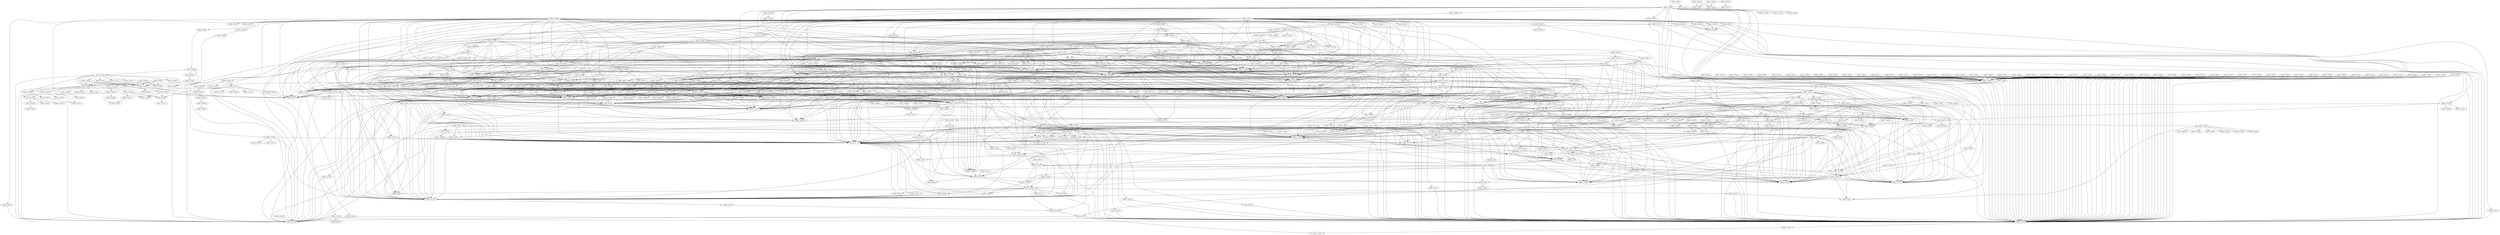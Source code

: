 DiGraph CallGraph{
ADDR_12de2f0->ADDR_12d7210
ADDR_12dbb10->ADDR_12dd380
ADDR_12e55e6->ADDR_12e773a
ADDR_12e55e6->ADDR_12e77d5
ADDR_12e55e6->ADDR_12e778c
ADDR_12d7030->ADDR_12e4d1a
ADDR_12d7030->ADDR_12de68b
ADDR_12d7030->ADDR_12d7120
ADDR_12d7030->ADDR_12e5d8f
ADDR_12d7030->ADDR_12db950
ADDR_12d7030->ADDR_12e5eba
ADDR_12efe2e->ADDR_12ef62d
ADDR_12efe2e->ADDR_12ef5a7
ADDR_12efe2e->ADDR_12e77b2
ADDR_12dbbc0->ADDR_12e4c09
ADDR_12dbbc0->ADDR_12d11a0
ADDR_12dbbc0->ADDR_12e4dd0
ADDR_12ef301->ADDR_12e7939
ADDR_12ef301->ADDR_12ef11a
ADDR_12ebb0e->ADDR_12e6ece
ADDR_12ebb0e->ADDR_12eb401
ADDR_12f01f8->ADDR_12e4c14
ADDR_12f01f8->ADDR_12eb869
ADDR_12f09d0->ADDR_12e4c14
ADDR_12f09d0->ADDR_12eb869
ADDR_12e0170->ADDR_12e2a00
ADDR_12e0170->ADDR_12e2f30
ADDR_12e0170->ADDR_12e4130
ADDR_12db820->ADDR_12e4c09
ADDR_12db820->ADDR_12d7fd0
ADDR_12db820->ADDR_12d7200
ADDR_12db820->ADDR_12d7380
ADDR_12db820->ADDR_12d7ef0
ADDR_12e4c23->ADDR_12e773a
ADDR_12e4c23->ADDR_12e4dd0
ADDR_12e4c23->ADDR_12e778c
ADDR_12e5af9->ADDR_12eb65e
ADDR_12e5af9->ADDR_12eb44a
ADDR_12e5af9->ADDR_12eb64f
ADDR_12e5af9->ADDR_12eb439
ADDR_12e5af9->ADDR_12e8810
ADDR_12e5af9->ADDR_12e6ce1
ADDR_12e5af9->ADDR_12e75b0
ADDR_12d4530->ADDR_12e5e40
ADDR_12d9aa0->ADDR_12d8950
ADDR_12de708->ADDR_12e4da8
ADDR_12d2e30->ADDR_12da8d0
ADDR_12d2e30->ADDR_12e4c14
ADDR_12d2e30->ADDR_12e4c09
ADDR_12d2e30->ADDR_12e5e40
ADDR_12d2e30->ADDR_12d94f0
ADDR_12d2e30->ADDR_12de68b
ADDR_12d2e30->ADDR_12d7120
ADDR_12db6f0->ADDR_12dbd50
ADDR_12db6f0->ADDR_12dc360
ADDR_12db6f0->ADDR_12db6f0
ADDR_12db6f0->ADDR_12dbc80
ADDR_12db6f0->ADDR_12dc1f0
ADDR_12d75a0->ADDR_12e4c09
ADDR_12d75a0->ADDR_12d8370
ADDR_12d75a0->ADDR_12d7500
ADDR_12d75a0->ADDR_12d85b0
ADDR_12d75a0->ADDR_12d81c0
ADDR_12ee205->ADDR_12e4c14
ADDR_12ee205->ADDR_12eb401
ADDR_12ee205->ADDR_12e6ece
ADDR_12ee205->ADDR_12eb3ee
ADDR_12ee205->ADDR_12ebbc0
ADDR_12ee205->ADDR_12eb869
ADDR_12ee205->ADDR_12e5eba
ADDR_12f0e2a->ADDR_12e4c14
ADDR_12f0e2a->ADDR_12eb869
ADDR_12e11c0->ADDR_12e0470
ADDR_12e11c0->ADDR_12e4680
ADDR_12e11c0->ADDR_12e0230
ADDR_12f00e0->ADDR_12e4c14
ADDR_12f00e0->ADDR_12eb869
ADDR_12d1000->ADDR_12e5eba
ADDR_12f100f->ADDR_12e55cf
ADDR_12e44c0->ADDR_12e40b0
ADDR_12e878e->ADDR_12e778c
ADDR_12e878e->ADDR_12e881f
ADDR_12eb0ef->ADDR_12eaf2d
ADDR_12d7d70->ADDR_12d9330
ADDR_12d7d70->ADDR_12de68b
ADDR_12de4fe->ADDR_12e4c09
ADDR_12de4fe->ADDR_12de45e
ADDR_12e949d->ADDR_12e524f
ADDR_12ec6ab->ADDR_12e4c14
ADDR_12ec6ab->ADDR_12ec3fb
ADDR_12ec6ab->ADDR_12e5e40
ADDR_12ec6ab->ADDR_12ec397
ADDR_12ec6ab->ADDR_12ec368
ADDR_12ec6ab->ADDR_12ec62f
ADDR_12eb382->ADDR_12e5d71
ADDR_12eb382->ADDR_12eb2c0
ADDR_12ed4ea->ADDR_12e949d
ADDR_12e4d76->ADDR_12e4cfc
ADDR_12f0090->ADDR_12e4c14
ADDR_12f0090->ADDR_12eb869
ADDR_12d7bb0->ADDR_12e5950
ADDR_12d7bb0->ADDR_12e52e3
ADDR_12d7bb0->ADDR_12d1000
ADDR_12d7bb0->ADDR_12d9900
ADDR_12dba30->ADDR_12d11a0
ADDR_12dba30->ADDR_12dbae0
ADDR_12dba30->ADDR_12d9250
ADDR_12dba30->ADDR_12e5eba
ADDR_12ef9fa->ADDR_12e778c
ADDR_12ef9fa->ADDR_12ed4ea
ADDR_12ef9fa->ADDR_12ed589
ADDR_12ef9fa->ADDR_12ed533
ADDR_12ef9fa->ADDR_12ecc2f
ADDR_12ef9fa->ADDR_12ed73e
ADDR_12ef9fa->ADDR_12ed416
ADDR_12d2740->ADDR_12e4c14
ADDR_12d2740->ADDR_12d6ea0
ADDR_12d6e90->ADDR_12d5570
ADDR_12efd55->ADDR_12e773a
ADDR_12efd55->ADDR_12e778c
ADDR_12efd55->ADDR_12e779f
ADDR_12efd55->ADDR_12ef62d
ADDR_12efd55->ADDR_12ef735
ADDR_12efd55->ADDR_12e7265
ADDR_12efd55->ADDR_12ef696
ADDR_12efd55->ADDR_12e7220
ADDR_12eb252->ADDR_12e51d5
ADDR_12dc8e0->ADDR_12dd4a0
ADDR_12dc8e0->ADDR_12dcae0
ADDR_12dc8e0->ADDR_12db660
ADDR_12e75bf->ADDR_12ecba2
ADDR_12e75bf->ADDR_12e4c14
ADDR_12e75bf->ADDR_12e5e40
ADDR_12d8f20->ADDR_12d1000
ADDR_12e632a->ADDR_12eb3b5
ADDR_12f06a5->ADDR_12e4c14
ADDR_12f06a5->ADDR_12eb869
ADDR_12d7c70->ADDR_12e5950
ADDR_12d7c70->ADDR_12d8950
ADDR_12d7fd0->ADDR_12e4c09
ADDR_12d7fd0->ADDR_12db190
ADDR_12d80e0->ADDR_12de68b
ADDR_12d80e0->ADDR_12d8af0
ADDR_12ebf8d->ADDR_12e773a
ADDR_12ebf8d->ADDR_12e778c
ADDR_12eb815->ADDR_12f0022
ADDR_12dda30->ADDR_12e4c14
ADDR_12dda30->ADDR_12d7380
ADDR_12dda30->ADDR_12d8160
ADDR_12dda30->ADDR_12d3860
ADDR_12dda30->ADDR_12d7200
ADDR_12dda30->ADDR_12d7210
ADDR_12dda30->ADDR_12d7fd0
ADDR_12dda30->ADDR_12d7ef0
ADDR_12d2c10->ADDR_12e4c14
ADDR_12ecb72->ADDR_12f0022
ADDR_12d81c0->ADDR_12e4c09
ADDR_12d81c0->ADDR_12e4d1a
ADDR_12d81c0->ADDR_12da110
ADDR_12d81c0->ADDR_12d8c80
ADDR_12d81c0->ADDR_12e5d8f
ADDR_12d81c0->ADDR_12d85b0
ADDR_12d81c0->ADDR_12d7560
ADDR_12d81c0->ADDR_12d8c60
ADDR_12d81c0->ADDR_12e5eba
ADDR_12e5af0->ADDR_12eb2a9
ADDR_12f0ad2->ADDR_12e4c14
ADDR_12f0ad2->ADDR_12eb869
ADDR_12e957c->ADDR_12e773a
ADDR_12e957c->ADDR_12e778c
ADDR_12e1bc0->ADDR_12e1320
ADDR_12e1bc0->ADDR_12e0280
ADDR_12e59eb->ADDR_12e4c09
ADDR_12e59eb->ADDR_12e59db
ADDR_12e6e55->ADDR_12e6d13
ADDR_12e6e55->ADDR_12e6da1
ADDR_12e6e55->ADDR_12e94e2
ADDR_12e6e55->ADDR_12e51d5
ADDR_12f0249->ADDR_12e4c14
ADDR_12f0249->ADDR_12eb869
ADDR_12f1164->ADDR_12de45e
ADDR_12eb720->ADDR_12eb690
ADDR_12eb720->ADDR_12eb6d0
ADDR_12f0968->ADDR_12e4c14
ADDR_12f0968->ADDR_12eb869
ADDR_12ef347->ADDR_12e4c14
ADDR_12ef347->ADDR_12efc00
ADDR_12ef347->ADDR_12e5e40
ADDR_12ef347->ADDR_12e524f
ADDR_12ef347->ADDR_12edee7
ADDR_12d2270->ADDR_12d1f30
ADDR_12d1380->ADDR_12e4c14
ADDR_12d1380->ADDR_12d9b60
ADDR_12e79c0->ADDR_12e773a
ADDR_12e79c0->ADDR_12e4c14
ADDR_12e79c0->ADDR_12e778c
ADDR_12e79c0->ADDR_12e7939
ADDR_12e79c0->ADDR_12ed901
ADDR_12e79c0->ADDR_12eda80
ADDR_12e79c0->ADDR_12e85f0
ADDR_12e79c0->ADDR_12e8847
ADDR_12e79c0->ADDR_12ed8eb
ADDR_12e79c0->ADDR_12e8876
ADDR_12e79c0->ADDR_12e51d5
ADDR_12e79c0->ADDR_12e949d
ADDR_12e79c0->ADDR_12eda31
ADDR_12f03b6->ADDR_12e4c14
ADDR_12f03b6->ADDR_12eb869
ADDR_12ed640->ADDR_12ef9f1
ADDR_12ed640->ADDR_12ef7cb
ADDR_12ed640->ADDR_12e51d5
ADDR_12ed6a1->ADDR_12eb382
ADDR_12dc1f0->ADDR_12e4d1a
ADDR_12dc1f0->ADDR_12e5e0f
ADDR_12dc1f0->ADDR_12e5eba
ADDR_12ef867->ADDR_12ed73e
ADDR_12ef867->ADDR_12ed416
ADDR_12d90f0->ADDR_12d1070
ADDR_12d90f0->ADDR_12d1000
ADDR_12d90f0->ADDR_12d97f0
ADDR_12e5acf->ADDR_12e5aa4
ADDR_12de562->ADDR_12e4c09
ADDR_12ee569->ADDR_12ee166
ADDR_12ee569->ADDR_12eb3b5
ADDR_12ee569->ADDR_12e7265
ADDR_12ee569->ADDR_12ee3ea
ADDR_12ee569->ADDR_12eb80e
ADDR_12ee569->ADDR_12e7220
ADDR_12d8c00->ADDR_12e4d1a
ADDR_12d8c00->ADDR_12e5eba
ADDR_12d8c00->ADDR_12e5d8f
ADDR_12de8a0->ADDR_12de800
ADDR_12d2830->ADDR_12e4c14
ADDR_12d2830->ADDR_12e5e40
ADDR_12e5945->ADDR_12e4c09
ADDR_12e4da8->ADDR_12e4d41
ADDR_12de6bb->ADDR_12e4da8
ADDR_12d85b0->ADDR_12e4c09
ADDR_12d85b0->ADDR_12d7fd0
ADDR_12d85b0->ADDR_12d7380
ADDR_12d5570->ADDR_12d7210
ADDR_12d5570->ADDR_12d9ea0
ADDR_12d5570->ADDR_12d3280
ADDR_12d5570->ADDR_12d7030
ADDR_12d5570->ADDR_12d9b60
ADDR_12d5570->ADDR_12d7620
ADDR_12d5570->ADDR_12d7580
ADDR_12d5570->ADDR_12d7120
ADDR_12d5570->ADDR_12d2270
ADDR_12d5570->ADDR_12d6ea0
ADDR_12d5570->ADDR_12e5d8f
ADDR_12d5570->ADDR_12d27b0
ADDR_12d5570->ADDR_12d8af0
ADDR_12d5570->ADDR_12d89d0
ADDR_12d5570->ADDR_12dbae0
ADDR_12d5570->ADDR_12e4c09
ADDR_12d5570->ADDR_12d8160
ADDR_12d5570->ADDR_12d7e00
ADDR_12d5570->ADDR_12de746
ADDR_12d5570->ADDR_12e5f10
ADDR_12d5570->ADDR_12d11a0
ADDR_12d5570->ADDR_12d7ad0
ADDR_12d5570->ADDR_12d1b60
ADDR_12d5570->ADDR_12d1c10
ADDR_12d5570->ADDR_12d54f0
ADDR_12d5570->ADDR_12d1380
ADDR_12d5570->ADDR_12d2b70
ADDR_12d5570->ADDR_12d75a0
ADDR_12d5570->ADDR_12d3740
ADDR_12d5570->ADDR_12d7200
ADDR_12d5570->ADDR_12e5945
ADDR_12d5570->ADDR_12d76c0
ADDR_12d5570->ADDR_12d15e0
ADDR_12d5570->ADDR_12e5809
ADDR_12d5570->ADDR_12d7b90
ADDR_12d5570->ADDR_12d1530
ADDR_12d5570->ADDR_12e4c14
ADDR_12d5570->ADDR_12d7380
ADDR_12d5570->ADDR_12d34b0
ADDR_12d5570->ADDR_12d7fd0
ADDR_12d5570->ADDR_12e5e40
ADDR_12d5570->ADDR_12d9e40
ADDR_12d5570->ADDR_12d1280
ADDR_12d5570->ADDR_12d1450
ADDR_12d5570->ADDR_12d3860
ADDR_12d5570->ADDR_12de68b
ADDR_12d5570->ADDR_12d2000
ADDR_12d5570->ADDR_12d7440
ADDR_12d5570->ADDR_12d85b0
ADDR_12d5570->ADDR_12d7560
ADDR_12d5570->ADDR_12d38d0
ADDR_12d5570->ADDR_12d9250
ADDR_12e0640->ADDR_12e0470
ADDR_12e0640->ADDR_12e4680
ADDR_12e0640->ADDR_12e0230
ADDR_12d7440->ADDR_12d80e0
ADDR_12d7440->ADDR_12d9250
ADDR_12eba48->ADDR_12eb401
ADDR_12f0b3e->ADDR_12e4c14
ADDR_12f0b3e->ADDR_12eb869
ADDR_12ebff0->ADDR_12e773a
ADDR_12ebff0->ADDR_12e778c
ADDR_12ea1b7->ADDR_12e77d5
ADDR_12de5aa->ADDR_12de584
ADDR_12de5aa->ADDR_12de51f
ADDR_12e6ece->ADDR_12e5d71
ADDR_12e6ece->ADDR_12e6e55
ADDR_12d7620->ADDR_12d7fd0
ADDR_12d7620->ADDR_12d7200
ADDR_12d7620->ADDR_12d7380
ADDR_12d7620->ADDR_12d8160
ADDR_12d3a30->ADDR_12e4c14
ADDR_12d3a30->ADDR_12d2550
ADDR_12d3a30->ADDR_12e4c09
ADDR_12d3a30->ADDR_12d7e00
ADDR_12d3a30->ADDR_12d2cb0
ADDR_12d3a30->ADDR_12e5f10
ADDR_12d3a30->ADDR_12d8840
ADDR_12d3a30->ADDR_12d2830
ADDR_12d3a30->ADDR_12d7120
ADDR_12d3a30->ADDR_12d2d70
ADDR_12d3a30->ADDR_12d27b0
ADDR_12d3a30->ADDR_12e51d5
ADDR_12d3a30->ADDR_12d2740
ADDR_12d3a30->ADDR_12d7b90
ADDR_12d7210->ADDR_12e4c09
ADDR_12d7210->ADDR_12db980
ADDR_12d7210->ADDR_12d9fc0
ADDR_12d7210->ADDR_12d80a0
ADDR_12d7210->ADDR_12d8050
ADDR_12d7210->ADDR_12d7fd0
ADDR_12eebf0->ADDR_12ef57c
ADDR_12e5763->ADDR_12e5744
ADDR_12e5763->ADDR_12e5d3d
ADDR_12e5763->ADDR_12e6ece
ADDR_12e5763->ADDR_12e7220
ADDR_12dac70->ADDR_12db820
ADDR_12da1a0->ADDR_12e520f
ADDR_12da1a0->ADDR_12d1000
ADDR_12da1a0->ADDR_12e51d5
ADDR_12da1a0->ADDR_12e58d7
ADDR_12eeb02->ADDR_12ee770
ADDR_12eeb02->ADDR_12e6ece
ADDR_12eeb02->ADDR_12edff0
ADDR_12f06da->ADDR_12e4c14
ADDR_12f06da->ADDR_12eb869
ADDR_12f08b2->ADDR_12e4c14
ADDR_12f08b2->ADDR_12eb869
ADDR_12ebabb->ADDR_12e6ece
ADDR_12d7d00->ADDR_12e4c09
ADDR_12d7d00->ADDR_12e4dd0
ADDR_12f07c4->ADDR_12e4c14
ADDR_12f07c4->ADDR_12eb869
ADDR_12db210->ADDR_12d8910
ADDR_12db210->ADDR_12dbb10
ADDR_12db210->ADDR_12db570
ADDR_12db210->ADDR_12d7620
ADDR_12db210->ADDR_12dc190
ADDR_12db210->ADDR_12d7580
ADDR_12db210->ADDR_12db480
ADDR_12db210->ADDR_12d7560
ADDR_12db210->ADDR_12d82e0
ADDR_12db210->ADDR_12e5eba
ADDR_12ef01c->ADDR_12e51d5
ADDR_12dc360->ADDR_12e4c14
ADDR_12dc360->ADDR_12d7380
ADDR_12dc360->ADDR_12e4c09
ADDR_12dc360->ADDR_12d8160
ADDR_12dc360->ADDR_12d3860
ADDR_12dc360->ADDR_12de150
ADDR_12dc360->ADDR_12d7200
ADDR_12dc360->ADDR_12d7210
ADDR_12dc360->ADDR_12d7fd0
ADDR_12dc360->ADDR_12d7ef0
ADDR_12d45c0->ADDR_12da8d0
ADDR_12d45c0->ADDR_12e4c14
ADDR_12d45c0->ADDR_12e4c09
ADDR_12d45c0->ADDR_12e5e40
ADDR_12d45c0->ADDR_12e5f10
ADDR_12d45c0->ADDR_12d7bb0
ADDR_12d45c0->ADDR_12d7120
ADDR_12d45c0->ADDR_12d6ea0
ADDR_12d45c0->ADDR_12d7b90
ADDR_12e77d5->ADDR_12e778c
ADDR_12e77d5->ADDR_12ed4ea
ADDR_12e77d5->ADDR_12ed589
ADDR_12e77d5->ADDR_12ed533
ADDR_12e77d5->ADDR_12ecc2f
ADDR_12e77d5->ADDR_12ed73e
ADDR_12e77d5->ADDR_12ed416
ADDR_12ecc2f->ADDR_12e773a
ADDR_12ecc2f->ADDR_12e778c
ADDR_12ecc2f->ADDR_12e779f
ADDR_12ecc2f->ADDR_12ef735
ADDR_12ecc2f->ADDR_12ecbaa
ADDR_12ecc2f->ADDR_12e7265
ADDR_12ecc2f->ADDR_12ef696
ADDR_12ecc2f->ADDR_12e7220
ADDR_12d15e0->ADDR_12e5e40
ADDR_12d15e0->ADDR_12e4c14
ADDR_12d15e0->ADDR_12d9ca0
ADDR_12ec58b->ADDR_12eb382
ADDR_12ec58b->ADDR_12e6ece
ADDR_12ec58b->ADDR_12e5d71
ADDR_12ec58b->ADDR_12eb2a9
ADDR_12ec58b->ADDR_12e7265
ADDR_12ec58b->ADDR_12e51d5
ADDR_12ec58b->ADDR_12e7220
ADDR_12e07d0->ADDR_12e4880
ADDR_12e07d0->ADDR_12e0470
ADDR_12e07d0->ADDR_12e4680
ADDR_12e07d0->ADDR_12e0230
ADDR_12d1020->ADDR_12d1000
ADDR_12f034a->ADDR_12e4c14
ADDR_12f034a->ADDR_12eb869
ADDR_12f0528->ADDR_12e4c14
ADDR_12f0528->ADDR_12eb869
ADDR_12d3740->ADDR_12d7150
ADDR_12d3740->ADDR_12e4c14
ADDR_12d3740->ADDR_12dbae0
ADDR_12d3740->ADDR_12e4c09
ADDR_12d3740->ADDR_12d2320
ADDR_12d3740->ADDR_12d7200
ADDR_12d10d0->ADDR_12de3c1
ADDR_12d8aa0->ADDR_12d94f0
ADDR_12d8aa0->ADDR_12de68b
ADDR_12d9900->ADDR_12d7c70
ADDR_12d9900->ADDR_12d9b30
ADDR_12d8840->ADDR_12d1020
ADDR_12d8840->ADDR_12da1a0
ADDR_12efce1->ADDR_12e773a
ADDR_12efce1->ADDR_12e778c
ADDR_12efce1->ADDR_12efc74
ADDR_12efce1->ADDR_12ed6d3
ADDR_12efce1->ADDR_12e7265
ADDR_12efce1->ADDR_12ed660
ADDR_12efce1->ADDR_12e7220
ADDR_12db040->ADDR_12e4c09
ADDR_12db040->ADDR_12e4d1a
ADDR_12db040->ADDR_12d11a0
ADDR_12db040->ADDR_12d8960
ADDR_12db040->ADDR_12e5d8f
ADDR_12db040->ADDR_12e5eba
ADDR_12dea20->ADDR_12de990
ADDR_12dbd50->ADDR_12d5440
ADDR_12dbd50->ADDR_12dbd50
ADDR_12dbd50->ADDR_12dcae0
ADDR_12dbd50->ADDR_12dcb70
ADDR_12dbd50->ADDR_12ddbf0
ADDR_12dbd50->ADDR_12dc1f0
ADDR_12dbd50->ADDR_12dda30
ADDR_12dbd50->ADDR_12d3860
ADDR_12dbd50->ADDR_12dde30
ADDR_12dbd50->ADDR_12db660
ADDR_12dbd50->ADDR_12dd180
ADDR_12dbd50->ADDR_12dce60
ADDR_12dbd50->ADDR_12d7ef0
ADDR_12eb8d2->ADDR_12e6ece
ADDR_12f04f8->ADDR_12e4c14
ADDR_12f04f8->ADDR_12eb869
ADDR_12eb869->ADDR_12eeb02
ADDR_12d8160->ADDR_12e4c09
ADDR_12f115a->ADDR_12e51d5
ADDR_12edb15->ADDR_12e773a
ADDR_12edb15->ADDR_12e7939
ADDR_12edb15->ADDR_12e778c
ADDR_12edb15->ADDR_12e5e40
ADDR_12dbae0->ADDR_12e4c09
ADDR_12ee669->ADDR_12eb401
ADDR_12ee669->ADDR_12eb8d2
ADDR_12ee669->ADDR_12ee5fb
ADDR_12ee669->ADDR_12e6ece
ADDR_12ee669->ADDR_12e6ce1
ADDR_12ee669->ADDR_12eba48
ADDR_12dcb70->ADDR_12de260
ADDR_12dcb70->ADDR_12de1e0
ADDR_12dcb70->ADDR_12d7380
ADDR_12dcb70->ADDR_12e4c09
ADDR_12dcb70->ADDR_12d3860
ADDR_12dcb70->ADDR_12d7200
ADDR_12dcb70->ADDR_12d7210
ADDR_12dcb70->ADDR_12d7fd0
ADDR_12dcb70->ADDR_12d7ef0
ADDR_12ed764->ADDR_12e77d5
ADDR_12ed764->ADDR_12e4c14
ADDR_12ed764->ADDR_12ef9fa
ADDR_12ed764->ADDR_12edc6a
ADDR_12ed764->ADDR_12ed73e
ADDR_12d28e0->ADDR_12d7e90
ADDR_12d28e0->ADDR_12e4c09
ADDR_12d28e0->ADDR_12d9e40
ADDR_12d28e0->ADDR_12d7bb0
ADDR_12d28e0->ADDR_12d7120
ADDR_12d28e0->ADDR_12d6ea0
ADDR_12d28e0->ADDR_12d7b90
ADDR_12d8af0->ADDR_12e4c09
ADDR_12d8af0->ADDR_12d8c00
ADDR_12d8af0->ADDR_12dbbc0
ADDR_12d8af0->ADDR_12d80a0
ADDR_12d8af0->ADDR_12de68b
ADDR_12d8af0->ADDR_12e5eba
ADDR_12d9b30->ADDR_12d8950
ADDR_12d9080->ADDR_12d1000
ADDR_12ee111->ADDR_12eb3b5
ADDR_12ee111->ADDR_12eb80e
ADDR_12ee111->ADDR_12e7265
ADDR_12ee111->ADDR_12e7220
ADDR_12f02a5->ADDR_12e4c14
ADDR_12f02a5->ADDR_12eb869
ADDR_12ef42e->ADDR_12e7939
ADDR_12ef42e->ADDR_12ef347
ADDR_12f0625->ADDR_12e4c14
ADDR_12f0625->ADDR_12eb869
ADDR_12e1e30->ADDR_12e524f
ADDR_12f0938->ADDR_12e4c14
ADDR_12f0938->ADDR_12eb869
ADDR_12e58d7->ADDR_12eae80
ADDR_12e58d7->ADDR_12e957c
ADDR_12e58d7->ADDR_12e778c
ADDR_12e58d7->ADDR_12e5e40
ADDR_12e4c14->ADDR_12e74aa
ADDR_12e4190->ADDR_12e3fb0
ADDR_12ed901->ADDR_12e7939
ADDR_12ed901->ADDR_12e778c
ADDR_12ed901->ADDR_12eda31
ADDR_12e5a2c->ADDR_12e773a
ADDR_12e5a2c->ADDR_12e778c
ADDR_12f0a81->ADDR_12e4c14
ADDR_12f0a81->ADDR_12eb869
ADDR_12d7e90->ADDR_12d94a0
ADDR_12d7e90->ADDR_12de68b
ADDR_12ddb50->ADDR_12db660
ADDR_12ddb50->ADDR_12de070
ADDR_12d9e40->ADDR_12da2f0
ADDR_12e5be7->ADDR_12eb382
ADDR_12e5be7->ADDR_12eb2a9
ADDR_12e5be7->ADDR_12e7265
ADDR_12e5be7->ADDR_12e6ce1
ADDR_12e5be7->ADDR_12e5acf
ADDR_12e5be7->ADDR_12e7220
ADDR_12de800->ADDR_12e1350
ADDR_12de800->ADDR_12e1e00
ADDR_12de800->ADDR_12e0280
ADDR_12e56b0->ADDR_12e773a
ADDR_12e56b0->ADDR_12e55e6
ADDR_12e56b0->ADDR_12e778c
ADDR_12f0652->ADDR_12e4c14
ADDR_12f0652->ADDR_12eb869
ADDR_12ebea5->ADDR_12e773a
ADDR_12ebea5->ADDR_12e778c
ADDR_12e5d71->ADDR_12e63a0
ADDR_12e5d71->ADDR_12e654f
ADDR_12e5d71->ADDR_12e5d3d
ADDR_12de960->ADDR_12de8e0
ADDR_12d5440->ADDR_12d3860
ADDR_12d5440->ADDR_12d7fd0
ADDR_12d5440->ADDR_12d7200
ADDR_12d5440->ADDR_12d7380
ADDR_12d5440->ADDR_12d8160
ADDR_12e41f0->ADDR_12e4190
ADDR_12e41f0->ADDR_12e30b0
ADDR_12e41f0->ADDR_12e2fd0
ADDR_12ecb59->ADDR_12ef585
ADDR_12ef11a->ADDR_12e4c14
ADDR_12ef11a->ADDR_12efc00
ADDR_12ef11a->ADDR_12e524f
ADDR_12ef11a->ADDR_12edee7
ADDR_12f05a1->ADDR_12e4c14
ADDR_12f05a1->ADDR_12eb869
ADDR_12e0230->ADDR_12e5f10
ADDR_12e0230->ADDR_12e4570
ADDR_12e4d41->ADDR_12e4cbc
ADDR_12e4d41->ADDR_12e4cfc
ADDR_12ef75c->ADDR_12efc3e
ADDR_12ed533->ADDR_12e773a
ADDR_12ed533->ADDR_12e778c
ADDR_12e0b00->ADDR_12e4880
ADDR_12e0b00->ADDR_12e0470
ADDR_12e0b00->ADDR_12e4680
ADDR_12e0b00->ADDR_12e0230
ADDR_12e88dd->ADDR_12e773a
ADDR_12e88dd->ADDR_12e4c14
ADDR_12e88dd->ADDR_12e778c
ADDR_12e88dd->ADDR_12e7939
ADDR_12e88dd->ADDR_12ed901
ADDR_12e88dd->ADDR_12eda80
ADDR_12e88dd->ADDR_12e85f0
ADDR_12e88dd->ADDR_12e8847
ADDR_12e88dd->ADDR_12ed8eb
ADDR_12e88dd->ADDR_12e8876
ADDR_12e88dd->ADDR_12e51d5
ADDR_12e88dd->ADDR_12e949d
ADDR_12e88dd->ADDR_12eda31
ADDR_12d2610->ADDR_12e4c14
ADDR_12d2610->ADDR_12d7b90
ADDR_12d2610->ADDR_12d6ea0
ADDR_12d7380->ADDR_12d8160
ADDR_12d7380->ADDR_12d7200
ADDR_12d7380->ADDR_12d7ef0
ADDR_12d1e80->ADDR_12e4c09
ADDR_12d1e80->ADDR_12e4d76
ADDR_12de60e->ADDR_12de584
ADDR_12de60e->ADDR_12de51f
ADDR_12ec397->ADDR_12e5e40
ADDR_12eb3ee->ADDR_12eb3b5
ADDR_12eb3ee->ADDR_12e6ece
ADDR_12edf42->ADDR_12eb180
ADDR_12d2000->ADDR_12da8d0
ADDR_12d2000->ADDR_12e4c09
ADDR_12d2000->ADDR_12e5e40
ADDR_12d2000->ADDR_12e5f10
ADDR_12d2000->ADDR_12d94f0
ADDR_12d2000->ADDR_12de68b
ADDR_12d2000->ADDR_12d7120
ADDR_12d8700->ADDR_12d9590
ADDR_12d8700->ADDR_12d8ca0
ADDR_12e4a69->ADDR_12e654f
ADDR_12e4a69->ADDR_12e5acf
ADDR_12e4a69->ADDR_12e63a0
ADDR_12edff0->ADDR_12eb401
ADDR_12edff0->ADDR_12e6ece
ADDR_12edff0->ADDR_12edfa1
ADDR_12edff0->ADDR_12e7265
ADDR_12edff0->ADDR_12eebf0
ADDR_12edff0->ADDR_12e7220
ADDR_12d9330->ADDR_12e4d1a
ADDR_12d9330->ADDR_12e4c09
ADDR_12d9330->ADDR_12e5f10
ADDR_12d9330->ADDR_12d99d0
ADDR_12d9330->ADDR_12e5d8f
ADDR_12d9330->ADDR_12e5eba
ADDR_12f04b0->ADDR_12e4c14
ADDR_12f04b0->ADDR_12eb869
ADDR_12e952e->ADDR_12eae80
ADDR_12dde30->ADDR_12d7380
ADDR_12dde30->ADDR_12e4c09
ADDR_12dde30->ADDR_12d3860
ADDR_12dde30->ADDR_12d7200
ADDR_12dde30->ADDR_12d7fd0
ADDR_12dde30->ADDR_12d7ef0
ADDR_12f0dd8->ADDR_12e4c14
ADDR_12f0dd8->ADDR_12eb869
ADDR_12f0278->ADDR_12e4c14
ADDR_12f0278->ADDR_12eb869
ADDR_12ebae7->ADDR_12e6ece
ADDR_12e51d5->ADDR_12e778c
ADDR_12e51d5->ADDR_12e774a
ADDR_12f0478->ADDR_12e4c14
ADDR_12f0478->ADDR_12eb869
ADDR_12d7a80->ADDR_12d8700
ADDR_12d7a80->ADDR_12db120
ADDR_12d7a80->ADDR_12d8f20
ADDR_12ec894->ADDR_12ec6ab
ADDR_12ec894->ADDR_12eb382
ADDR_12ec894->ADDR_12e778c
ADDR_12ec894->ADDR_12e6ece
ADDR_12ec894->ADDR_12ec62f
ADDR_12ec894->ADDR_12eb2a9
ADDR_12ec894->ADDR_12e7265
ADDR_12ec894->ADDR_12ec58b
ADDR_12ec894->ADDR_12e51d5
ADDR_12ec894->ADDR_12e949d
ADDR_12ec894->ADDR_12e7220
ADDR_12f02e5->ADDR_12e4c14
ADDR_12f02e5->ADDR_12eb869
ADDR_12ef470->ADDR_12f0022
ADDR_12f0bc8->ADDR_12e4c14
ADDR_12f0bc8->ADDR_12eb869
ADDR_12d1530->ADDR_12e4c14
ADDR_12d1530->ADDR_12d9b60
ADDR_12d9ad0->ADDR_12d1000
ADDR_12efc00->ADDR_12ef7a0
ADDR_12de070->ADDR_12d11a0
ADDR_12de070->ADDR_12d7ef0
ADDR_12de070->ADDR_12d7210
ADDR_12d11b0->ADDR_12d1000
ADDR_12d11b0->ADDR_12e515d
ADDR_12efeca->ADDR_12e773a
ADDR_12efeca->ADDR_12e778c
ADDR_12efeca->ADDR_12e779f
ADDR_12efeca->ADDR_12ef735
ADDR_12efeca->ADDR_12efe2e
ADDR_12efeca->ADDR_12e7265
ADDR_12efeca->ADDR_12ef696
ADDR_12efeca->ADDR_12e7220
ADDR_12e0f10->ADDR_12e0470
ADDR_12e0f10->ADDR_12e4680
ADDR_12e0f10->ADDR_12e0230
ADDR_12ebcc4->ADDR_12e6ce1
ADDR_12ebcc4->ADDR_12e4c14
ADDR_12e778c->ADDR_12e6e55
ADDR_12ee0cc->ADDR_12e6ece
ADDR_12ef62d->ADDR_12e773a
ADDR_12ef62d->ADDR_12e778c
ADDR_12ef62d->ADDR_12e779f
ADDR_12f0b68->ADDR_12e4c14
ADDR_12f0b68->ADDR_12eb869
ADDR_12e5950->ADDR_12e5f10
ADDR_12e5950->ADDR_12e773a
ADDR_12e5950->ADDR_12e778c
ADDR_12e5950->ADDR_12e5e40
ADDR_12e76e8->ADDR_12e75bf
ADDR_12d2a10->ADDR_12e52e3
ADDR_12d2a10->ADDR_12d1000
ADDR_12d2a10->ADDR_12e4c09
ADDR_12d2a10->ADDR_12e5f10
ADDR_12d2a10->ADDR_12e5d8f
ADDR_12d2a10->ADDR_12d7c70
ADDR_12e1e00->ADDR_12e1bc0
ADDR_12f01d5->ADDR_12e4c14
ADDR_12f01d5->ADDR_12eb869
ADDR_12f0e05->ADDR_12e4c14
ADDR_12f0e05->ADDR_12eb869
ADDR_12f072d->ADDR_12e4c14
ADDR_12f072d->ADDR_12eb869
ADDR_12eca50->ADDR_12eca50
ADDR_12eca50->ADDR_12e4c14
ADDR_12eca50->ADDR_12ef585
ADDR_12eca50->ADDR_12ef5a4
ADDR_12dabd0->ADDR_12db660
ADDR_12dabd0->ADDR_12db6f0
ADDR_12e5a88->ADDR_12e5a2c
ADDR_12f1050->ADDR_12e4c09
ADDR_12e40b0->ADDR_12e4050
ADDR_12d9ff0->ADDR_12daeb0
ADDR_12eb4ac->ADDR_12e773a
ADDR_12eb4ac->ADDR_12eb382
ADDR_12eb4ac->ADDR_12e778c
ADDR_12eb4ac->ADDR_12e5d3d
ADDR_12eb4ac->ADDR_12eb468
ADDR_12eb4ac->ADDR_12e7265
ADDR_12eb4ac->ADDR_12e6e55
ADDR_12eb4ac->ADDR_12e6ce1
ADDR_12eb4ac->ADDR_12eb2a9
ADDR_12eb4ac->ADDR_12e7220
ADDR_12e3910->ADDR_12e3390
ADDR_12ef7cb->ADDR_12eb382
ADDR_12ef7cb->ADDR_12efce1
ADDR_12ef7cb->ADDR_12eb2a9
ADDR_12ef7cb->ADDR_12e7265
ADDR_12ef7cb->ADDR_12e51d5
ADDR_12ef7cb->ADDR_12e7220
ADDR_12eca2e->ADDR_12ec894
ADDR_12e5727->ADDR_12e56b0
ADDR_12ddbf0->ADDR_12d7380
ADDR_12ddbf0->ADDR_12e4c09
ADDR_12ddbf0->ADDR_12d3860
ADDR_12ddbf0->ADDR_12d7200
ADDR_12ddbf0->ADDR_12d7fd0
ADDR_12ddbf0->ADDR_12d7ef0
ADDR_12e6da1->ADDR_12eb382
ADDR_12e6da1->ADDR_12ec02f
ADDR_12e6da1->ADDR_12eb2a9
ADDR_12e6da1->ADDR_12e7265
ADDR_12e6da1->ADDR_12e7220
ADDR_12eda31->ADDR_12e7939
ADDR_12dad00->ADDR_12d7380
ADDR_12dad00->ADDR_12e4c09
ADDR_12dad00->ADDR_12d7200
ADDR_12dad00->ADDR_12d7210
ADDR_12dad00->ADDR_12d7fd0
ADDR_12dad00->ADDR_12d7ef0
ADDR_12edf07->ADDR_12e5d71
ADDR_12edeb4->ADDR_12eb49f
ADDR_12edeb4->ADDR_12e75bf
ADDR_12edeb4->ADDR_12e5d3d
ADDR_12edeb4->ADDR_12eb4ac
ADDR_12d2320->ADDR_12dbae0
ADDR_12d2320->ADDR_12d9330
ADDR_12d2320->ADDR_12d7d70
ADDR_12d2320->ADDR_12de68b
ADDR_12d2320->ADDR_12e5e40
ADDR_12e4c09->ADDR_12e51d5
ADDR_12e0470->ADDR_12e5f10
ADDR_12e0470->ADDR_12e0360
ADDR_12e0470->ADDR_12e5e40
ADDR_12e4cfc->ADDR_12e51d5
ADDR_12f0685->ADDR_12e4c14
ADDR_12f0685->ADDR_12eb869
ADDR_12d2d70->ADDR_12e4c14
ADDR_12f0f00->ADDR_12e4d1a
ADDR_12f0f00->ADDR_12e5d8f
ADDR_12f0f00->ADDR_12e5eba
ADDR_12f0f00->ADDR_12e55cf
ADDR_12e54ac->ADDR_12e957c
ADDR_12e54ac->ADDR_12e952e
ADDR_12e7017->ADDR_12e6ee8
ADDR_12d7120->ADDR_12e4c09
ADDR_12e5d8f->ADDR_12e4da8
ADDR_12e5d8f->ADDR_12e524f
ADDR_12e5d8f->ADDR_12e55cf
ADDR_12e5d8f->ADDR_12e881f
ADDR_12e5d8f->ADDR_12e4c92
ADDR_12e5d8f->ADDR_12e5eba
ADDR_12e4680->ADDR_12e44c0
ADDR_12e4680->ADDR_12e3910
ADDR_12e4680->ADDR_12e3b60
ADDR_12e4680->ADDR_12e3f40
ADDR_12e4680->ADDR_12e41f0
ADDR_12e4680->ADDR_12e43f0
ADDR_12e4680->ADDR_12e4050
ADDR_12e4680->ADDR_12e2f50
ADDR_12e59c5->ADDR_12eb0ef
ADDR_12ef8cf->ADDR_12ed73e
ADDR_12ef8cf->ADDR_12efd55
ADDR_12ef8cf->ADDR_12ef917
ADDR_12ef8cf->ADDR_12ef867
ADDR_12da230->ADDR_12e4da8
ADDR_12ef5a7->ADDR_12e778c
ADDR_12ef5a7->ADDR_12e779f
ADDR_12d8050->ADDR_12de68b
ADDR_12d8050->ADDR_12d8c00
ADDR_12d1e70->ADDR_12e4d76
ADDR_12edf10->ADDR_12e4d76
ADDR_12eb401->ADDR_12eb3b5
ADDR_12eb401->ADDR_12e7220
ADDR_12e74aa->ADDR_12ecba2
ADDR_12e95af->ADDR_12e773a
ADDR_12e95af->ADDR_12ea1b7
ADDR_12e95af->ADDR_12e4c14
ADDR_12e95af->ADDR_12e778c
ADDR_12e95af->ADDR_12ea1ea
ADDR_12e95af->ADDR_12e7939
ADDR_12e95af->ADDR_12eda80
ADDR_12e95af->ADDR_12e85f0
ADDR_12e95af->ADDR_12ed8eb
ADDR_12e95af->ADDR_12edc6a
ADDR_12e95af->ADDR_12ed73e
ADDR_12e95af->ADDR_12e51d5
ADDR_12e95af->ADDR_12e949d
ADDR_12e95af->ADDR_12eda31
ADDR_12ec62f->ADDR_12e7939
ADDR_12dce60->ADDR_12de2f0
ADDR_12dce60->ADDR_12d7380
ADDR_12dce60->ADDR_12e4c09
ADDR_12dce60->ADDR_12d3860
ADDR_12dce60->ADDR_12de150
ADDR_12dce60->ADDR_12d7200
ADDR_12dce60->ADDR_12d7210
ADDR_12dce60->ADDR_12d7fd0
ADDR_12dce60->ADDR_12d7ef0
ADDR_12de1e0->ADDR_12d7210
ADDR_12e57a4->ADDR_12e6d13
ADDR_12e57a4->ADDR_12e6ee8
ADDR_12e57a4->ADDR_12e6cf3
ADDR_12e57a4->ADDR_12e6d47
ADDR_12e57a4->ADDR_12e5763
ADDR_12e57a4->ADDR_12e6d0d
ADDR_12edf1b->ADDR_12e4c09
ADDR_12edf1b->ADDR_12e4d76
ADDR_12eae80->ADDR_12e774a
ADDR_12eae80->ADDR_12e778c
ADDR_12eae80->ADDR_12e881f
ADDR_12eae80->ADDR_12e51d5
ADDR_12eae80->ADDR_12e524f
ADDR_12d26b0->ADDR_12d6f50
ADDR_12d26b0->ADDR_12e58a9
ADDR_12d26b0->ADDR_12d7b90
ADDR_12d9250->ADDR_12e5f10
ADDR_12d9250->ADDR_12d9330
ADDR_12d9250->ADDR_12d9960
ADDR_12d9250->ADDR_12de68b
ADDR_12d9250->ADDR_12de6d8
ADDR_12f09f8->ADDR_12e4c14
ADDR_12f09f8->ADDR_12eb869
ADDR_12de66e->ADDR_12e4da8
ADDR_12e773a->ADDR_12e770d
ADDR_12e7939->ADDR_12ec58b
ADDR_12e7939->ADDR_12ec2ef
ADDR_12e7939->ADDR_12e6ece
ADDR_12ecb8b->ADDR_12eca50
ADDR_12d2550->ADDR_12e4c14
ADDR_12de725->ADDR_12e4c09
ADDR_12de725->ADDR_12e4d76
ADDR_12e1350->ADDR_12e2f30
ADDR_12e1350->ADDR_12e0230
ADDR_12e1350->ADDR_12e5e40
ADDR_12e1350->ADDR_12e0200
ADDR_12e1350->ADDR_12e11c0
ADDR_12e1350->ADDR_12e44c0
ADDR_12e1350->ADDR_12e0640
ADDR_12e1350->ADDR_12e2a00
ADDR_12e1350->ADDR_12e0f10
ADDR_12e1350->ADDR_12e4580
ADDR_12de6d8->ADDR_12e4d1a
ADDR_12de6d8->ADDR_12e5eba
ADDR_12e5e0f->ADDR_12ebbc0
ADDR_12e5e0f->ADDR_12e4c14
ADDR_12e5e0f->ADDR_12eb869
ADDR_12e5e0f->ADDR_12ebbf6
ADDR_12e5e0f->ADDR_12e5d8f
ADDR_12ef9f1->ADDR_12ef917
ADDR_12e5b50->ADDR_12eb66d
ADDR_12e5b50->ADDR_12eb720
ADDR_12e5b50->ADDR_12e5b2c
ADDR_12e5b50->ADDR_12e55cf
ADDR_12de669->ADDR_12e4d76
ADDR_12e4cbc->ADDR_12e8588
ADDR_12e4cbc->ADDR_12e524f
ADDR_12e4cbc->ADDR_12e85f0
ADDR_12da4d0->ADDR_12e4c09
ADDR_12da4d0->ADDR_12da620
ADDR_12da4d0->ADDR_12d1000
ADDR_12da4d0->ADDR_12da870
ADDR_12f0f80->ADDR_12e4d1a
ADDR_12f0f80->ADDR_12e5d8f
ADDR_12f0f80->ADDR_12e5eba
ADDR_12f0f80->ADDR_12e55cf
ADDR_12f08e8->ADDR_12e4c14
ADDR_12f08e8->ADDR_12eb869
ADDR_12da9f0->ADDR_12d1eb0
ADDR_12ec157->ADDR_12eec3c
ADDR_12ec157->ADDR_12eefb3
ADDR_12ec157->ADDR_12ef01c
ADDR_12ec157->ADDR_12e51d5
ADDR_12ee5fb->ADDR_12eb7dc
ADDR_12ee5fb->ADDR_12ee24e
ADDR_12ee5fb->ADDR_12ee569
ADDR_12ee5fb->ADDR_12edff0
ADDR_12ee5fb->ADDR_12eb815
ADDR_12e520f->ADDR_12e778c
ADDR_12e520f->ADDR_12e878e
ADDR_12daf80->ADDR_12d7210
ADDR_12d8950->ADDR_12d1000
ADDR_12f01a9->ADDR_12e4c14
ADDR_12f01a9->ADDR_12eb869
ADDR_12d91b0->ADDR_12d1070
ADDR_12d91b0->ADDR_12d1000
ADDR_12d91b0->ADDR_12d9900
ADDR_12d91b0->ADDR_12d11b0
ADDR_12de260->ADDR_12d7210
ADDR_12e4d1a->ADDR_12e4cbc
ADDR_12e4c76->ADDR_12e5a2c
ADDR_12de68b->ADDR_12e4d1a
ADDR_12de68b->ADDR_12e5eba
ADDR_12db480->ADDR_12e4d1a
ADDR_12db480->ADDR_12d11a0
ADDR_12db480->ADDR_12e5d8f
ADDR_12db480->ADDR_12d8420
ADDR_12db480->ADDR_12d7ef0
ADDR_12db480->ADDR_12e5eba
ADDR_12ef696->ADDR_12eb382
ADDR_12ef696->ADDR_12eb2a9
ADDR_12ef696->ADDR_12e7265
ADDR_12ef696->ADDR_12e7220
ADDR_12e1320->ADDR_12e03d0
ADDR_12e1320->ADDR_12e0170
ADDR_12e4130->ADDR_12e2f50
ADDR_12e6588->ADDR_12e6e55
ADDR_12dd780->ADDR_12de1e0
ADDR_12dd780->ADDR_12d7380
ADDR_12dd780->ADDR_12e4c09
ADDR_12dd780->ADDR_12d7210
ADDR_12dd780->ADDR_12d7fd0
ADDR_12dd780->ADDR_12d7ef0
ADDR_12d9fc0->ADDR_12d9250
ADDR_12efc74->ADDR_12e773a
ADDR_12efc74->ADDR_12e778c
ADDR_12efc74->ADDR_12eff8e
ADDR_12efc74->ADDR_12ef867
ADDR_12efc74->ADDR_12efeca
ADDR_12efc74->ADDR_12ed73e
ADDR_12efc74->ADDR_12e51d5
ADDR_12d87d0->ADDR_12e4c09
ADDR_12d32f0->ADDR_12da8d0
ADDR_12d32f0->ADDR_12e4c14
ADDR_12d32f0->ADDR_12d7030
ADDR_12d32f0->ADDR_12e4c09
ADDR_12d32f0->ADDR_12d7e00
ADDR_12d32f0->ADDR_12d7120
ADDR_12dd4a0->ADDR_12dcae0
ADDR_12dd4a0->ADDR_12d7380
ADDR_12dd4a0->ADDR_12e4c09
ADDR_12dd4a0->ADDR_12de070
ADDR_12dd4a0->ADDR_12d3860
ADDR_12dd4a0->ADDR_12d7200
ADDR_12dd4a0->ADDR_12db660
ADDR_12dd4a0->ADDR_12d7fd0
ADDR_12dd4a0->ADDR_12d7ef0
ADDR_12f00b0->ADDR_12e4c14
ADDR_12f00b0->ADDR_12eb869
ADDR_12ec2ef->ADDR_12eb382
ADDR_12ec2ef->ADDR_12ec2a2
ADDR_12ec2ef->ADDR_12e5d71
ADDR_12ec2ef->ADDR_12e6ece
ADDR_12ec2ef->ADDR_12eb2a9
ADDR_12ec2ef->ADDR_12e7265
ADDR_12ec2ef->ADDR_12e7220
ADDR_12db660->ADDR_12e4c09
ADDR_12db660->ADDR_12d8160
ADDR_12db660->ADDR_12d7fd0
ADDR_12db660->ADDR_12d7380
ADDR_12ebb60->ADDR_12eebf0
ADDR_12d1b60->ADDR_12e4c14
ADDR_12d1b60->ADDR_12d9dd0
ADDR_12db980->ADDR_12d11a0
ADDR_12db980->ADDR_12dbae0
ADDR_12db980->ADDR_12d9250
ADDR_12db980->ADDR_12e5eba
ADDR_12f0c8c->ADDR_12e4c14
ADDR_12f0c8c->ADDR_12eb869
ADDR_12eb9a9->ADDR_12e4c14
ADDR_12eb9a9->ADDR_12eb8d2
ADDR_12eb9a9->ADDR_12eb815
ADDR_12eb9a9->ADDR_12eeb02
ADDR_12e6d64->ADDR_12eb252
ADDR_12ea1ea->ADDR_12ea1b7
ADDR_12ecd19->ADDR_12e773a
ADDR_12ecd19->ADDR_12ef7a0
ADDR_12ecd19->ADDR_12e4c14
ADDR_12ecd19->ADDR_12e778c
ADDR_12ecd19->ADDR_12e77b2
ADDR_12ecd19->ADDR_12e779f
ADDR_12ecd19->ADDR_12eda17
ADDR_12ecd19->ADDR_12eda69
ADDR_12ecd19->ADDR_12e6ece
ADDR_12ecd19->ADDR_12ecbaa
ADDR_12ecd19->ADDR_12ed533
ADDR_12ecd19->ADDR_12ef75c
ADDR_12f0a41->ADDR_12e4c14
ADDR_12f0a41->ADDR_12eb869
ADDR_12ed416->ADDR_12e773a
ADDR_12ed416->ADDR_12e778c
ADDR_12ed416->ADDR_12e779f
ADDR_12ed416->ADDR_12ef735
ADDR_12ed416->ADDR_12ecd19
ADDR_12ed416->ADDR_12e7265
ADDR_12ed416->ADDR_12ef696
ADDR_12ed416->ADDR_12e7220
ADDR_12da8d0->ADDR_12e4c09
ADDR_12da8d0->ADDR_12d99d0
ADDR_12da8d0->ADDR_12e4dd0
ADDR_12da8d0->ADDR_12de68b
ADDR_12da8d0->ADDR_12dc270
ADDR_12da2f0->ADDR_12e4c76
ADDR_12da2f0->ADDR_12d1000
ADDR_12da2f0->ADDR_12d9900
ADDR_12da2f0->ADDR_12e5472
ADDR_12ec3fb->ADDR_12e4c14
ADDR_12ec3fb->ADDR_12ef42e
ADDR_12ec3fb->ADDR_12e5e40
ADDR_12ec3fb->ADDR_12ef301
ADDR_12e6ee8->ADDR_12eb382
ADDR_12e6ee8->ADDR_12ec0be
ADDR_12e6ee8->ADDR_12ec157
ADDR_12e6ee8->ADDR_12eb2a9
ADDR_12e6ee8->ADDR_12e7265
ADDR_12e6ee8->ADDR_12e51d5
ADDR_12e6ee8->ADDR_12e7220
ADDR_12d97f0->ADDR_12d9aa0
ADDR_12d97f0->ADDR_12d9a20
ADDR_12eeae5->ADDR_12e4da8
ADDR_12f1100->ADDR_12d8700
ADDR_12f1100->ADDR_12e4c09
ADDR_12f1100->ADDR_12d87d0
ADDR_12f0b9a->ADDR_12e4c14
ADDR_12f0b9a->ADDR_12eb869
ADDR_12f0e80->ADDR_12d1000
ADDR_12f0e80->ADDR_12e55cf
ADDR_12d94a0->ADDR_12e4d1a
ADDR_12d94a0->ADDR_12e5eba
ADDR_12d94a0->ADDR_12e5d8f
ADDR_12e5d62->ADDR_12e5be7
ADDR_12ed6d3->ADDR_12eb2a9
ADDR_12f0e50->ADDR_12d89d0
ADDR_12f0e50->ADDR_12e55cf
ADDR_12ed660->ADDR_12eb382
ADDR_12de760->ADDR_12dec10
ADDR_12de760->ADDR_12deae0
ADDR_12de760->ADDR_12e0110
ADDR_12d89d0->ADDR_12e5f10
ADDR_12d89d0->ADDR_12d9330
ADDR_12d89d0->ADDR_12de68b
ADDR_12d89d0->ADDR_12d9250
ADDR_12d27b0->ADDR_12e4c14
ADDR_12d27b0->ADDR_12e5e40
ADDR_12d27b0->ADDR_12d6ea0
ADDR_12e55cf->ADDR_12e5593
ADDR_12eff8e->ADDR_12e51d5
ADDR_12f1037->ADDR_12e55cf
ADDR_12d99d0->ADDR_12e4d1a
ADDR_12d99d0->ADDR_12e5eba
ADDR_12d99d0->ADDR_12e5d8f
ADDR_12f0600->ADDR_12e4c14
ADDR_12f0600->ADDR_12eb869
ADDR_12e5809->ADDR_12e773a
ADDR_12e5809->ADDR_12e778c
ADDR_12e5809->ADDR_12e77b2
ADDR_12e5809->ADDR_12e6d13
ADDR_12e5809->ADDR_12e6ece
ADDR_12e5809->ADDR_12e94e2
ADDR_12e5809->ADDR_12e6da1
ADDR_12e5809->ADDR_12e51d5
ADDR_12d82e0->ADDR_12d8160
ADDR_12d82e0->ADDR_12d7fd0
ADDR_12d82e0->ADDR_12d7380
ADDR_12f0910->ADDR_12e4c14
ADDR_12f0910->ADDR_12eb869
ADDR_12ef490->ADDR_12ef4d4
ADDR_12ef490->ADDR_12ef4d5
ADDR_12ef490->ADDR_12e4c14
ADDR_12e5d27->ADDR_12e5be7
ADDR_12e524f->ADDR_12e654f
ADDR_12e524f->ADDR_12e5acf
ADDR_12e524f->ADDR_12e63a0
ADDR_12e524f->ADDR_12e778c
ADDR_12e524f->ADDR_12e881f
ADDR_12e03d0->ADDR_12e5e40
ADDR_12e03d0->ADDR_12e4a68
ADDR_12e5ae7->ADDR_12eb382
ADDR_12d1450->ADDR_12e4c14
ADDR_12d1450->ADDR_12d9b60
ADDR_12dc190->ADDR_12dda30
ADDR_12ed70f->ADDR_12eb2a9
ADDR_12e4bff->ADDR_12e4a92
ADDR_12e4bff->ADDR_12e740f
ADDR_12e6a50->ADDR_12e94e2
ADDR_12e5a0c->ADDR_12eb180
ADDR_12eb3b5->ADDR_12edeb4
ADDR_12eb3b5->ADDR_12e6ece
ADDR_12eb3b5->ADDR_12e7265
ADDR_12eb3b5->ADDR_12e7220
ADDR_12d7500->ADDR_12e4c09
ADDR_12d7500->ADDR_12d85b0
ADDR_12e0360->ADDR_12e5f10
ADDR_12e0360->ADDR_12e2a00
ADDR_12e0360->ADDR_12e2f30
ADDR_12dcae0->ADDR_12ddb50
ADDR_12dcae0->ADDR_12db660
ADDR_12ef4d5->ADDR_12ef5a4
ADDR_12ef4d5->ADDR_12ef585
ADDR_12e5744->ADDR_12e7017
ADDR_12e5744->ADDR_12e6e55
ADDR_12e69f8->ADDR_12e5f10
ADDR_12e69f8->ADDR_12e949d
ADDR_12ecb26->ADDR_12eca50
ADDR_12d9ea0->ADDR_12dad00
ADDR_12d9ea0->ADDR_12dac70
ADDR_12e2f30->ADDR_12e2c70
ADDR_12f042c->ADDR_12e4c14
ADDR_12f042c->ADDR_12eb869
ADDR_12e5d3d->ADDR_12e5be7
ADDR_12e4d81->ADDR_12e4c09
ADDR_12e4d81->ADDR_12e4cfc
ADDR_12f0320->ADDR_12e4c14
ADDR_12f0320->ADDR_12eb869
ADDR_12e654f->ADDR_12ebff0
ADDR_12e654f->ADDR_12e63a0
ADDR_12edee7->ADDR_12e51d5
ADDR_12e59db->ADDR_12eb109
ADDR_12d8960->ADDR_12e5950
ADDR_12d8960->ADDR_12d8950
ADDR_12e779f->ADDR_12e6e55
ADDR_12da080->ADDR_12daf80
ADDR_12ee18f->ADDR_12edf42
ADDR_12ee18f->ADDR_12eb401
ADDR_12d7150->ADDR_12d80e0
ADDR_12d7150->ADDR_12d11a0
ADDR_12d7150->ADDR_12d7d00
ADDR_12d3c80->ADDR_12e4c14
ADDR_12d3c80->ADDR_12d9850
ADDR_12d3c80->ADDR_12d1000
ADDR_12d3c80->ADDR_12e515d
ADDR_12d3c80->ADDR_12d10d0
ADDR_12d3c80->ADDR_12d26b0
ADDR_12d3c80->ADDR_12d7e00
ADDR_12d3c80->ADDR_12e5e40
ADDR_12d3c80->ADDR_12d9900
ADDR_12d3c80->ADDR_12e5f10
ADDR_12d3c80->ADDR_12d9e40
ADDR_12d3c80->ADDR_12e4c09
ADDR_12d3c80->ADDR_12d7120
ADDR_12d3c80->ADDR_12daa60
ADDR_12d3c80->ADDR_12d7b90
ADDR_12ebe30->ADDR_12e773a
ADDR_12ebe30->ADDR_12e778c
ADDR_12e5593->ADDR_12e7265
ADDR_12e5593->ADDR_12e5ae7
ADDR_12e5593->ADDR_12e54ac
ADDR_12e5593->ADDR_12e5af0
ADDR_12e5593->ADDR_12e7220
ADDR_12e7085->ADDR_12e6da1
ADDR_12e7085->ADDR_12e94e2
ADDR_12e7085->ADDR_12eb208
ADDR_12e7085->ADDR_12e6d64
ADDR_12e7085->ADDR_12e5af9
ADDR_12ecbaa->ADDR_12ef62d
ADDR_12ecbaa->ADDR_12e778c
ADDR_12ecbaa->ADDR_12e77b2
ADDR_12ea24c->ADDR_12e773a
ADDR_12ea24c->ADDR_12ea1b7
ADDR_12ea24c->ADDR_12e4c14
ADDR_12ea24c->ADDR_12e778c
ADDR_12ea24c->ADDR_12ea1ea
ADDR_12ea24c->ADDR_12e7939
ADDR_12ea24c->ADDR_12eda80
ADDR_12ea24c->ADDR_12e85f0
ADDR_12ea24c->ADDR_12ed8eb
ADDR_12ea24c->ADDR_12edc6a
ADDR_12ea24c->ADDR_12ed73e
ADDR_12ea24c->ADDR_12e51d5
ADDR_12ea24c->ADDR_12e949d
ADDR_12ea24c->ADDR_12eda31
ADDR_12e8876->ADDR_12e8847
ADDR_12d9960->ADDR_12de6d8
ADDR_12d9960->ADDR_12e4dd0
ADDR_12e770d->ADDR_12e76e8
ADDR_12e53f9->ADDR_12e773a
ADDR_12e53f9->ADDR_12e778c
ADDR_12e53f9->ADDR_12e5303
ADDR_12d1280->ADDR_12e4c14
ADDR_12d1280->ADDR_12d9b60
ADDR_12e694a->ADDR_12e67f4
ADDR_12e694a->ADDR_12e949d
ADDR_12d7990->ADDR_12d9080
ADDR_12d7990->ADDR_12d1000
ADDR_12d7990->ADDR_12da370
ADDR_12d7990->ADDR_12d8960
ADDR_12d7990->ADDR_12db040
ADDR_12d7990->ADDR_12d7b90
ADDR_12dec10->ADDR_12e2610
ADDR_12dec10->ADDR_12e5f10
ADDR_12dec10->ADDR_12deb00
ADDR_12dec10->ADDR_12deb20
ADDR_12dec10->ADDR_12e1f70
ADDR_12dec10->ADDR_12e2a00
ADDR_12dec10->ADDR_12e2f30
ADDR_12eefb3->ADDR_12e51d5
ADDR_12d9700->ADDR_12e4c23
ADDR_12d9700->ADDR_12e5950
ADDR_12d9700->ADDR_12d1000
ADDR_12d9700->ADDR_12d97f0
ADDR_12ee24e->ADDR_12ee111
ADDR_12ee24e->ADDR_12ee0cc
ADDR_12ee24e->ADDR_12ebae7
ADDR_12ee24e->ADDR_12e6ece
ADDR_12ee24e->ADDR_12ebabb
ADDR_12ee24e->ADDR_12e7265
ADDR_12ee24e->ADDR_12ebb0e
ADDR_12ee24e->ADDR_12ebb60
ADDR_12ee24e->ADDR_12edff0
ADDR_12ee24e->ADDR_12e7220
ADDR_12ec2a2->ADDR_12ec0be
ADDR_12ec2a2->ADDR_12ec157
ADDR_12ec2a2->ADDR_12ec02f
ADDR_12f0130->ADDR_12e4c14
ADDR_12f0130->ADDR_12eb869
ADDR_12d2cb0->ADDR_12e4c14
ADDR_12daa60->ADDR_12e4c09
ADDR_12daa60->ADDR_12d99d0
ADDR_12daa60->ADDR_12de68b
ADDR_12daa60->ADDR_12dc270
ADDR_12daa60->ADDR_12e4dd0
ADDR_12daa60->ADDR_12e5eba
ADDR_12daa60->ADDR_12dc340
ADDR_12dd180->ADDR_12dd380
ADDR_12dd180->ADDR_12de2f0
ADDR_12dd180->ADDR_12de1e0
ADDR_12dd180->ADDR_12dcae0
ADDR_12dd180->ADDR_12dc1f0
ADDR_12dd180->ADDR_12de260
ADDR_12dd180->ADDR_12de150
ADDR_12dd180->ADDR_12db660
ADDR_12da110->ADDR_12db210
ADDR_12d7ad0->ADDR_12e5950
ADDR_12d7ad0->ADDR_12d1000
ADDR_12d7ad0->ADDR_12d97f0
ADDR_12d7ad0->ADDR_12e548f
ADDR_12eb89f->ADDR_12e4c14
ADDR_12eb89f->ADDR_12eeb02
ADDR_12f0558->ADDR_12e4c14
ADDR_12f0558->ADDR_12eb869
ADDR_12ed73e->ADDR_12e773a
ADDR_12ed73e->ADDR_12e778c
ADDR_12d1c10->ADDR_12e5e40
ADDR_12d1c10->ADDR_12e4c14
ADDR_12d1c10->ADDR_12d9b60
ADDR_12f1179->ADDR_12e4d76
ADDR_12f0ec0->ADDR_12d1000
ADDR_12f0ec0->ADDR_12e55cf
ADDR_12deb20->ADDR_12e5f10
ADDR_12f02c5->ADDR_12e4c14
ADDR_12f02c5->ADDR_12eb869
ADDR_12d94f0->ADDR_12e4c09
ADDR_12d94f0->ADDR_12e4d1a
ADDR_12d94f0->ADDR_12de68b
ADDR_12d94f0->ADDR_12e5d8f
ADDR_12d94f0->ADDR_12e4dd0
ADDR_12d94f0->ADDR_12e5eba
ADDR_12e1e50->ADDR_12e51d5
ADDR_12e63a0->ADDR_12e4c14
ADDR_12e63a0->ADDR_12ebff0
ADDR_12e63a0->ADDR_12e637a
ADDR_12e63a0->ADDR_12ebf8d
ADDR_12e63a0->ADDR_12ebea5
ADDR_12e63a0->ADDR_12e85f0
ADDR_12e63a0->ADDR_12ebe30
ADDR_12e63a0->ADDR_12ebf72
ADDR_12e63a0->ADDR_12e76e8
ADDR_12e63a0->ADDR_12ebcc4
ADDR_12e8588->ADDR_12e773a
ADDR_12e8588->ADDR_12e778c
ADDR_12f0814->ADDR_12e4c14
ADDR_12f0814->ADDR_12eb869
ADDR_12da370->ADDR_12da4d0
ADDR_12da370->ADDR_12da620
ADDR_12da370->ADDR_12d96b0
ADDR_12da370->ADDR_12da870
ADDR_12da370->ADDR_12d87e0
ADDR_12ed58f->ADDR_12e94e2
ADDR_12d8ca0->ADDR_12e4c09
ADDR_12d8ca0->ADDR_12d9690
ADDR_12d8ca0->ADDR_12de6d8
ADDR_12d8ca0->ADDR_12d95f0
ADDR_12d8ca0->ADDR_12d96b0
ADDR_12d8ca0->ADDR_12d9640
ADDR_12dca30->ADDR_12de1e0
ADDR_12dca30->ADDR_12dd780
ADDR_12eda69->ADDR_12eda31
ADDR_12de746->ADDR_12e5d8f
ADDR_12e43f0->ADDR_12e32b0
ADDR_12e43f0->ADDR_12e41f0
ADDR_12e4a92->ADDR_12e5b50
ADDR_12e4a92->ADDR_12e6588
ADDR_12e4a92->ADDR_12e5d27
ADDR_12e4a92->ADDR_12e6718
ADDR_12e4a92->ADDR_12e5d53
ADDR_12e4a92->ADDR_12e66d2
ADDR_12e4a92->ADDR_12e5d62
ADDR_12e4a92->ADDR_12e5d71
ADDR_12e4a92->ADDR_12e694a
ADDR_12e4a92->ADDR_12e69f8
ADDR_12e4a92->ADDR_12e5d3d
ADDR_12e4a92->ADDR_12e7200
ADDR_12e4a92->ADDR_12e7265
ADDR_12e4a92->ADDR_12e6c95
ADDR_12e4a92->ADDR_12e7085
ADDR_12e4a92->ADDR_12e7220
ADDR_12e4a92->ADDR_12e4a69
ADDR_12e4a92->ADDR_12e6a50
ADDR_12e4a92->ADDR_12d6e90
ADDR_12d7ef0->ADDR_12d8c00
ADDR_12d7ef0->ADDR_12e5eba
ADDR_12d7ef0->ADDR_12d8160
ADDR_12d7ef0->ADDR_12dba30
ADDR_12d7ef0->ADDR_12de68b
ADDR_12ef917->ADDR_12eb382
ADDR_12ef917->ADDR_12ed70f
ADDR_12ef917->ADDR_12eb2a9
ADDR_12ef917->ADDR_12e7265
ADDR_12ef917->ADDR_12ef8cf
ADDR_12ef917->ADDR_12ed6a1
ADDR_12ef917->ADDR_12e7220
ADDR_12d1f30->ADDR_12e4c09
ADDR_12d1f30->ADDR_12d8aa0
ADDR_12d1f30->ADDR_12e5e40
ADDR_12e5d53->ADDR_12e5be7
ADDR_12d7e00->ADDR_12e4d1a
ADDR_12d7e00->ADDR_12e5eba
ADDR_12d7e00->ADDR_12de68b
ADDR_12d7e00->ADDR_12e5d8f
ADDR_12db570->ADDR_12e4d1a
ADDR_12db570->ADDR_12d11a0
ADDR_12db570->ADDR_12e5d8f
ADDR_12db570->ADDR_12d8420
ADDR_12db570->ADDR_12d7ef0
ADDR_12db570->ADDR_12e5eba
ADDR_12f10a0->ADDR_12e4c09
ADDR_12f10a0->ADDR_12d85b0
ADDR_12dbc80->ADDR_12dc8e0
ADDR_12dbc80->ADDR_12dca30
ADDR_12dbc80->ADDR_12dc360
ADDR_12eaf2d->ADDR_12e773a
ADDR_12eaf2d->ADDR_12ede27
ADDR_12eaf2d->ADDR_12e778c
ADDR_12eaf2d->ADDR_12edc87
ADDR_12d6f50->ADDR_12d8960
ADDR_12d6f50->ADDR_12e5950
ADDR_12d6f50->ADDR_12d1000
ADDR_12d6f50->ADDR_12d8950
ADDR_12e77b2->ADDR_12e778c
ADDR_12e77b2->ADDR_12e774a
ADDR_12e77b2->ADDR_12e779f
ADDR_12d2b70->ADDR_12e4c14
ADDR_12edfa1->ADDR_12eb3b5
ADDR_12edfa1->ADDR_12e6ece
ADDR_12f077d->ADDR_12e4c14
ADDR_12f077d->ADDR_12eb869
ADDR_12d4880->ADDR_12e5f10
ADDR_12d4880->ADDR_12d26b0
ADDR_12d4880->ADDR_12d7580
ADDR_12d4880->ADDR_12d7120
ADDR_12d4880->ADDR_12d3a30
ADDR_12d4880->ADDR_12d6ea0
ADDR_12d4880->ADDR_12e59c5
ADDR_12d4880->ADDR_12de760
ADDR_12d4880->ADDR_12e4c09
ADDR_12d4880->ADDR_12d7e00
ADDR_12d4880->ADDR_12db570
ADDR_12d4880->ADDR_12dabd0
ADDR_12d4880->ADDR_12d4530
ADDR_12d4880->ADDR_12d8960
ADDR_12d4880->ADDR_12d7a80
ADDR_12d4880->ADDR_12d7fd0
ADDR_12d4880->ADDR_12d45c0
ADDR_12d4880->ADDR_12de8c0
ADDR_12d4880->ADDR_12d3c80
ADDR_12d4880->ADDR_12de8a0
ADDR_12d4880->ADDR_12d7200
ADDR_12d4880->ADDR_12e5945
ADDR_12d4880->ADDR_12d2c10
ADDR_12d4880->ADDR_12d7b90
ADDR_12d4880->ADDR_12d2610
ADDR_12d4880->ADDR_12e4c14
ADDR_12d4880->ADDR_12d7380
ADDR_12d4880->ADDR_12d3740
ADDR_12d4880->ADDR_12d8aa0
ADDR_12d4880->ADDR_12e5e40
ADDR_12d4880->ADDR_12d2a10
ADDR_12d4880->ADDR_12d3860
ADDR_12d4880->ADDR_12d7990
ADDR_12d4880->ADDR_12d7560
ADDR_12d4880->ADDR_12d47f0
ADDR_12d7200->ADDR_12d8160
ADDR_12d87e0->ADDR_12d1000
ADDR_12d76c0->ADDR_12d9ff0
ADDR_12d76c0->ADDR_12d8910
ADDR_12d76c0->ADDR_12d7380
ADDR_12d76c0->ADDR_12d8160
ADDR_12d76c0->ADDR_12d82c0
ADDR_12d76c0->ADDR_12d7580
ADDR_12d76c0->ADDR_12d7200
ADDR_12d76c0->ADDR_12da080
ADDR_12d76c0->ADDR_12d7fd0
ADDR_12d76c0->ADDR_12d7560
ADDR_12d9a20->ADDR_12e5950
ADDR_12d9a20->ADDR_12d8950
ADDR_12f0170->ADDR_12e4c14
ADDR_12f0170->ADDR_12eb869
ADDR_12e5303->ADDR_12e773a
ADDR_12e5303->ADDR_12e77d5
ADDR_12e5303->ADDR_12e778c
ADDR_12eda17->ADDR_12ed901
ADDR_12f0070->ADDR_12e4c14
ADDR_12f0070->ADDR_12eb869
ADDR_12d3860->ADDR_12d7fd0
ADDR_12d3860->ADDR_12d7200
ADDR_12d3860->ADDR_12d7380
ADDR_12d3860->ADDR_12d8160
ADDR_12e8847->ADDR_12ed764
ADDR_12d38d0->ADDR_12e4c14
ADDR_12d38d0->ADDR_12d9700
ADDR_12d38d0->ADDR_12d10d0
ADDR_12d38d0->ADDR_12d2320
ADDR_12d38d0->ADDR_12e4c09
ADDR_12d38d0->ADDR_12dbae0
ADDR_12d38d0->ADDR_12d9e60
ADDR_12d38d0->ADDR_12d90f0
ADDR_12d38d0->ADDR_12d7b90
ADDR_12f0378->ADDR_12e4c14
ADDR_12f0378->ADDR_12eb869
ADDR_12dd380->ADDR_12dda30
ADDR_12f05d8->ADDR_12e4c14
ADDR_12f05d8->ADDR_12eb869
ADDR_12e6718->ADDR_12ebf8d
ADDR_12e6718->ADDR_12e76e8
ADDR_12e6718->ADDR_12e94e2
ADDR_12e6718->ADDR_12e51d5
ADDR_12e6718->ADDR_12ebf72
ADDR_12d9590->ADDR_12e4c09
ADDR_12d9590->ADDR_12d9590
ADDR_12d6ea0->ADDR_12d10d0
ADDR_12d6ea0->ADDR_12d91b0
ADDR_12d6ea0->ADDR_12d9850
ADDR_12d6ea0->ADDR_12d7b90
ADDR_12ee3ea->ADDR_12eb401
ADDR_12ee3ea->ADDR_12efc2c
ADDR_12ee3ea->ADDR_12ee166
ADDR_12ee3ea->ADDR_12eb3b5
ADDR_12ee3ea->ADDR_12e7265
ADDR_12ee3ea->ADDR_12e4dd0
ADDR_12ee3ea->ADDR_12e7220
ADDR_12da620->ADDR_12e4c09
ADDR_12da620->ADDR_12de68b
ADDR_12eb2c0->ADDR_12eb382
ADDR_12eb2c0->ADDR_12e778c
ADDR_12eb2c0->ADDR_12e654f
ADDR_12eb2c0->ADDR_12e63a0
ADDR_12eb2c0->ADDR_12e7265
ADDR_12eb2c0->ADDR_12eb2a9
ADDR_12eb2c0->ADDR_12e5acf
ADDR_12eb2c0->ADDR_12e51d5
ADDR_12eb2c0->ADDR_12e949d
ADDR_12eb2c0->ADDR_12e7220
ADDR_12d9850->ADDR_12e4c23
ADDR_12d9850->ADDR_12d9ad0
ADDR_12d9850->ADDR_12e5950
ADDR_12d9850->ADDR_12d1000
ADDR_12d9850->ADDR_12d9900
ADDR_12da250->ADDR_12e5a88
ADDR_12da250->ADDR_12e5727
ADDR_12da250->ADDR_12d1000
ADDR_12da250->ADDR_12d97f0
ADDR_12edc6a->ADDR_12edb15
ADDR_12db190->ADDR_12e4c09
ADDR_12db190->ADDR_12e4dd0
ADDR_12d8420->ADDR_12e4c09
ADDR_12d8420->ADDR_12e4d1a
ADDR_12d8420->ADDR_12de68b
ADDR_12d8420->ADDR_12e5d8f
ADDR_12d8420->ADDR_12e4dd0
ADDR_12d8420->ADDR_12e5eba
ADDR_12e7280->ADDR_12e4c14
ADDR_12e7280->ADDR_12ecb8b
ADDR_12e7280->ADDR_12eb720
ADDR_12e7280->ADDR_12ee111
ADDR_12e7280->ADDR_12ecb59
ADDR_12e7280->ADDR_12ecb42
ADDR_12e7280->ADDR_12ecb72
ADDR_12de990->ADDR_12de960
ADDR_12f0998->ADDR_12e4c14
ADDR_12f0998->ADDR_12eb869
ADDR_12deae0->ADDR_12dea20
ADDR_12d80a0->ADDR_12e4c09
ADDR_12eec3c->ADDR_12e51d5
ADDR_12ef559->ADDR_12ef57b
ADDR_12de384->ADDR_12e5e40
ADDR_12d34b0->ADDR_12d89d0
ADDR_12d34b0->ADDR_12dbae0
ADDR_12d34b0->ADDR_12e4c09
ADDR_12d34b0->ADDR_12e4c14
ADDR_12d34b0->ADDR_12da9f0
ADDR_12d34b0->ADDR_12d7440
ADDR_12ee770->ADDR_12ee669
ADDR_12ee770->ADDR_12eb401
ADDR_12ee770->ADDR_12ee111
ADDR_12ee770->ADDR_12e4d1a
ADDR_12ee770->ADDR_12ee18f
ADDR_12ee770->ADDR_12e6ece
ADDR_12ee770->ADDR_12eb815
ADDR_12ee770->ADDR_12ee205
ADDR_12ee770->ADDR_12ee5fb
ADDR_12ee770->ADDR_12edf42
ADDR_12ee770->ADDR_12eb3b5
ADDR_12ee770->ADDR_12efc2c
ADDR_12ee770->ADDR_12e5a0c
ADDR_12ee770->ADDR_12eba48
ADDR_12ee770->ADDR_12edff0
ADDR_12ee770->ADDR_12e5eba
ADDR_12eb109->ADDR_12eb382
ADDR_12eb109->ADDR_12eb2a9
ADDR_12eb109->ADDR_12e51d5
ADDR_12eb109->ADDR_12e7265
ADDR_12eb109->ADDR_12e7220
ADDR_12de150->ADDR_12d7210
ADDR_12daeb0->ADDR_12d7210
ADDR_12e94e2->ADDR_12e878e
ADDR_12d9e60->ADDR_12da250
ADDR_12e5472->ADDR_12e53f9
ADDR_12e515d->ADDR_12e5f10
ADDR_12e515d->ADDR_12e773a
ADDR_12e515d->ADDR_12e778c
ADDR_12e515d->ADDR_12e5131
}

